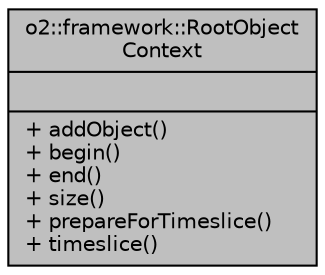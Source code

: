 digraph "o2::framework::RootObjectContext"
{
 // INTERACTIVE_SVG=YES
  bgcolor="transparent";
  edge [fontname="Helvetica",fontsize="10",labelfontname="Helvetica",labelfontsize="10"];
  node [fontname="Helvetica",fontsize="10",shape=record];
  Node1 [label="{o2::framework::RootObject\lContext\n||+ addObject()\l+ begin()\l+ end()\l+ size()\l+ prepareForTimeslice()\l+ timeslice()\l}",height=0.2,width=0.4,color="black", fillcolor="grey75", style="filled" fontcolor="black"];
}
